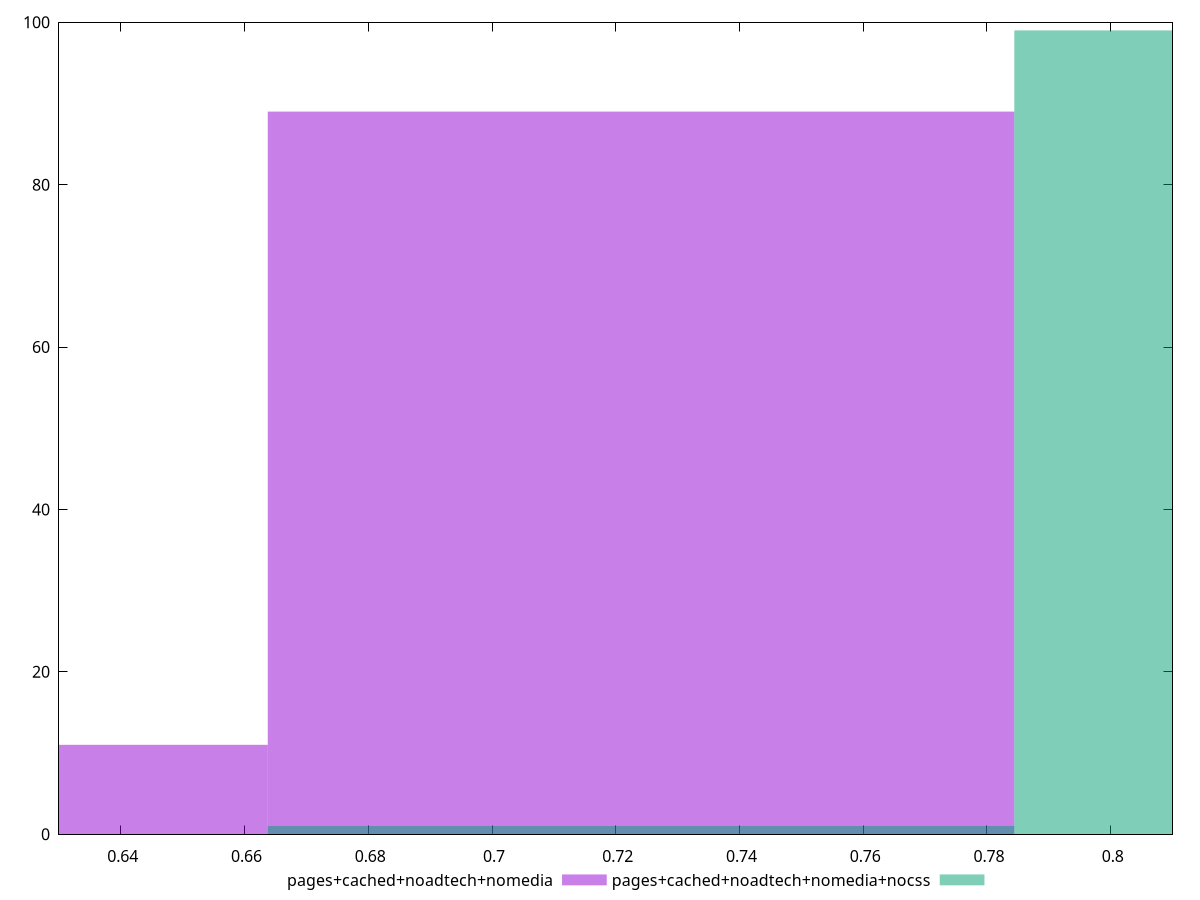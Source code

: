 reset

$pagesCachedNoadtechNomedia <<EOF
0.7240893200174031 89
0.6034077666811692 11
EOF

$pagesCachedNoadtechNomediaNocss <<EOF
0.7240893200174031 1
0.844770873353637 99
EOF

set key outside below
set boxwidth 0.12068155333623386
set xrange [0.63:0.81]
set yrange [0:100]
set trange [0:100]
set style fill transparent solid 0.5 noborder
set terminal svg size 640, 500 enhanced background rgb 'white'
set output "report_00026_2021-02-22T21:38:55.199Z/meta/score/comparison/histogram/3_vs_4.svg"

plot $pagesCachedNoadtechNomedia title "pages+cached+noadtech+nomedia" with boxes, \
     $pagesCachedNoadtechNomediaNocss title "pages+cached+noadtech+nomedia+nocss" with boxes

reset
